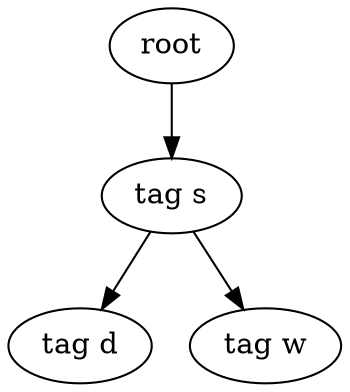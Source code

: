digraph Tree{
0[label="root"];
0->00
00[label="tag s"];
00->000
000[label="tag d"];
00->001
001[label="tag w"];
}
